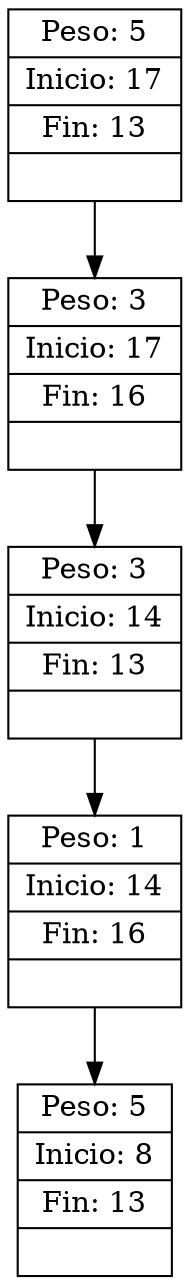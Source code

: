 digraph G{
 node [shape=record];
n17c13[label="{Peso: 5|Inicio: 17| Fin: 13|}"];
n17c13->n17c16;
n17c16[label="{Peso: 3|Inicio: 17| Fin: 16|}"];
n17c16->n14c13;
n14c13[label="{Peso: 3|Inicio: 14| Fin: 13|}"];
n14c13->n14c16;
n14c16[label="{Peso: 1|Inicio: 14| Fin: 16|}"];
n14c16->n8c13;
n8c13[label="{Peso: 5|Inicio: 8| Fin: 13|}"];
}